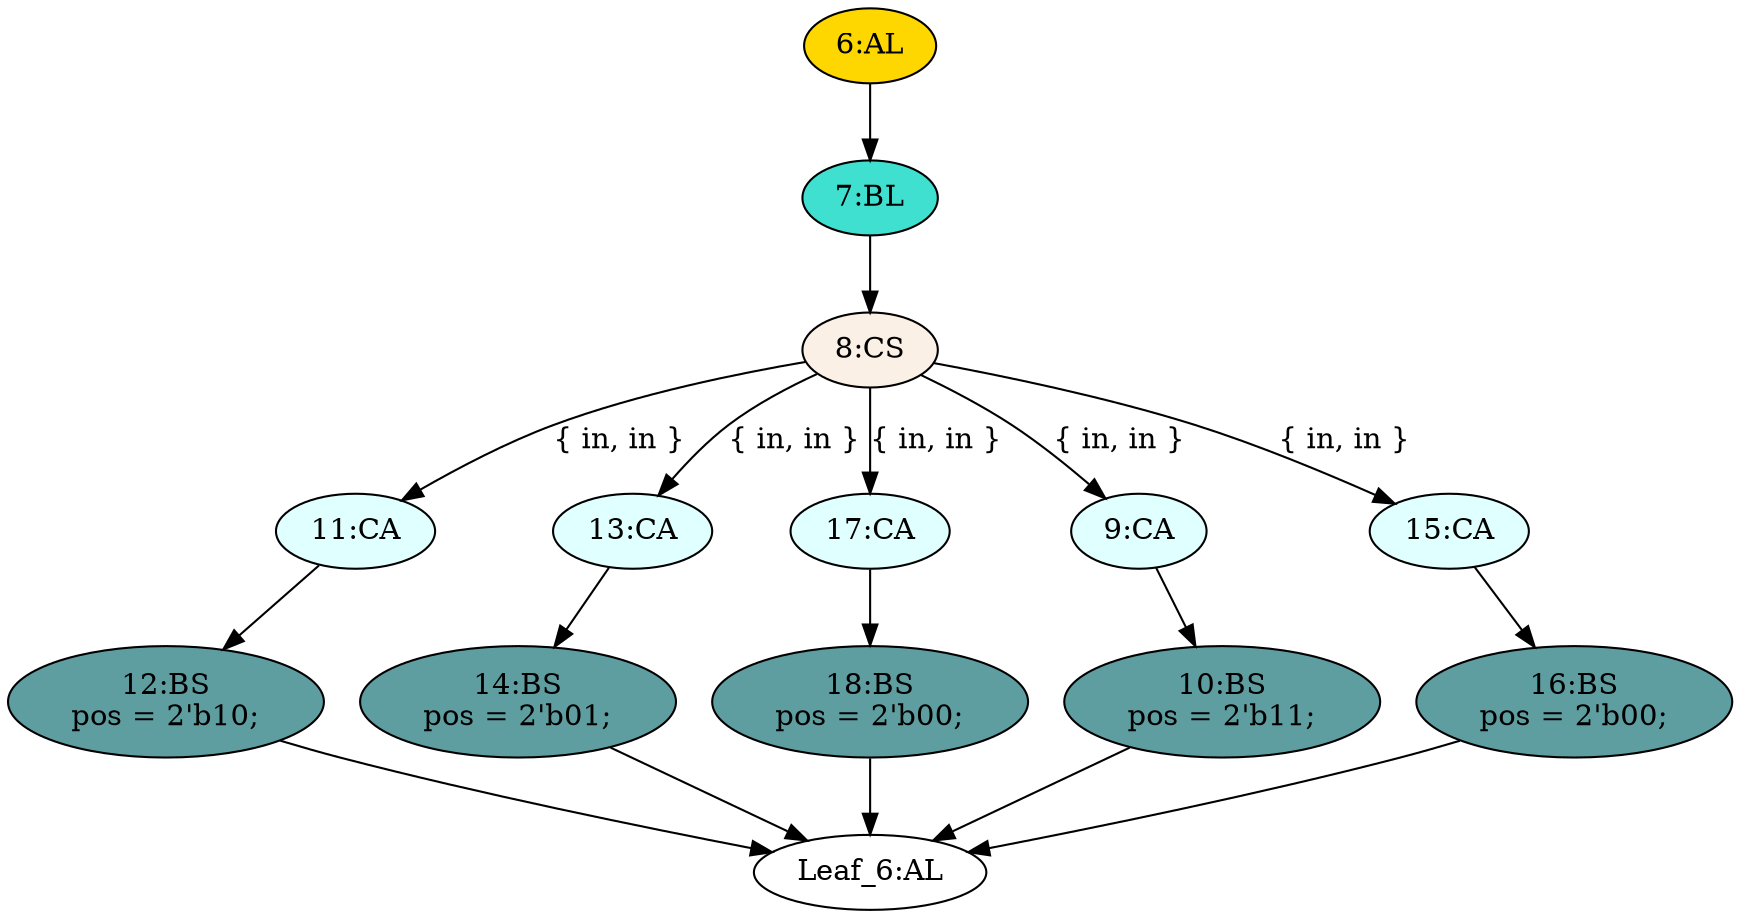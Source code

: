 strict digraph "" {
	node [label="\N"];
	"11:CA"	[ast="<pyverilog.vparser.ast.Case object at 0x7fcb96b6f3d0>",
		fillcolor=lightcyan,
		label="11:CA",
		statements="[]",
		style=filled,
		typ=Case];
	"12:BS"	[ast="<pyverilog.vparser.ast.BlockingSubstitution object at 0x7fcb96b6f510>",
		fillcolor=cadetblue,
		label="12:BS
pos = 2'b10;",
		statements="[<pyverilog.vparser.ast.BlockingSubstitution object at 0x7fcb96b6f510>]",
		style=filled,
		typ=BlockingSubstitution];
	"11:CA" -> "12:BS"	[cond="[]",
		lineno=None];
	"13:CA"	[ast="<pyverilog.vparser.ast.Case object at 0x7fcb96b6f690>",
		fillcolor=lightcyan,
		label="13:CA",
		statements="[]",
		style=filled,
		typ=Case];
	"14:BS"	[ast="<pyverilog.vparser.ast.BlockingSubstitution object at 0x7fcb96b6f710>",
		fillcolor=cadetblue,
		label="14:BS
pos = 2'b01;",
		statements="[<pyverilog.vparser.ast.BlockingSubstitution object at 0x7fcb96b6f710>]",
		style=filled,
		typ=BlockingSubstitution];
	"13:CA" -> "14:BS"	[cond="[]",
		lineno=None];
	"16:BS"	[ast="<pyverilog.vparser.ast.BlockingSubstitution object at 0x7fcb96b6fd90>",
		fillcolor=cadetblue,
		label="16:BS
pos = 2'b00;",
		statements="[<pyverilog.vparser.ast.BlockingSubstitution object at 0x7fcb96b6fd90>]",
		style=filled,
		typ=BlockingSubstitution];
	"Leaf_6:AL"	[def_var="['pos']",
		label="Leaf_6:AL"];
	"16:BS" -> "Leaf_6:AL"	[cond="[]",
		lineno=None];
	"7:BL"	[ast="<pyverilog.vparser.ast.Block object at 0x7fcb96683110>",
		fillcolor=turquoise,
		label="7:BL",
		statements="[]",
		style=filled,
		typ=Block];
	"8:CS"	[ast="<pyverilog.vparser.ast.CaseStatement object at 0x7fcb96b6fa10>",
		fillcolor=linen,
		label="8:CS",
		statements="[]",
		style=filled,
		typ=CaseStatement];
	"7:BL" -> "8:CS"	[cond="[]",
		lineno=None];
	"17:CA"	[ast="<pyverilog.vparser.ast.Case object at 0x7fcb96b6f890>",
		fillcolor=lightcyan,
		label="17:CA",
		statements="[]",
		style=filled,
		typ=Case];
	"18:BS"	[ast="<pyverilog.vparser.ast.BlockingSubstitution object at 0x7fcb96b6f8d0>",
		fillcolor=cadetblue,
		label="18:BS
pos = 2'b00;",
		statements="[<pyverilog.vparser.ast.BlockingSubstitution object at 0x7fcb96b6f8d0>]",
		style=filled,
		typ=BlockingSubstitution];
	"17:CA" -> "18:BS"	[cond="[]",
		lineno=None];
	"8:CS" -> "11:CA"	[cond="['in', 'in']",
		label="{ in, in }",
		lineno=8];
	"8:CS" -> "13:CA"	[cond="['in', 'in']",
		label="{ in, in }",
		lineno=8];
	"8:CS" -> "17:CA"	[cond="['in', 'in']",
		label="{ in, in }",
		lineno=8];
	"9:CA"	[ast="<pyverilog.vparser.ast.Case object at 0x7fcb96b6fb10>",
		fillcolor=lightcyan,
		label="9:CA",
		statements="[]",
		style=filled,
		typ=Case];
	"8:CS" -> "9:CA"	[cond="['in', 'in']",
		label="{ in, in }",
		lineno=8];
	"15:CA"	[ast="<pyverilog.vparser.ast.Case object at 0x7fcb96b6fd10>",
		fillcolor=lightcyan,
		label="15:CA",
		statements="[]",
		style=filled,
		typ=Case];
	"8:CS" -> "15:CA"	[cond="['in', 'in']",
		label="{ in, in }",
		lineno=8];
	"10:BS"	[ast="<pyverilog.vparser.ast.BlockingSubstitution object at 0x7fcb96b6fb90>",
		fillcolor=cadetblue,
		label="10:BS
pos = 2'b11;",
		statements="[<pyverilog.vparser.ast.BlockingSubstitution object at 0x7fcb96b6fb90>]",
		style=filled,
		typ=BlockingSubstitution];
	"10:BS" -> "Leaf_6:AL"	[cond="[]",
		lineno=None];
	"12:BS" -> "Leaf_6:AL"	[cond="[]",
		lineno=None];
	"18:BS" -> "Leaf_6:AL"	[cond="[]",
		lineno=None];
	"6:AL"	[ast="<pyverilog.vparser.ast.Always object at 0x7fcb96b6ff50>",
		clk_sens=False,
		fillcolor=gold,
		label="6:AL",
		sens="['in', 'in']",
		statements="[]",
		style=filled,
		typ=Always,
		use_var="['in']"];
	"6:AL" -> "7:BL"	[cond="[]",
		lineno=None];
	"9:CA" -> "10:BS"	[cond="[]",
		lineno=None];
	"14:BS" -> "Leaf_6:AL"	[cond="[]",
		lineno=None];
	"15:CA" -> "16:BS"	[cond="[]",
		lineno=None];
}
